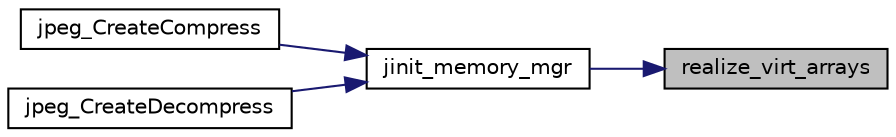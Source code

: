 digraph "realize_virt_arrays"
{
 // LATEX_PDF_SIZE
  bgcolor="transparent";
  edge [fontname="Helvetica",fontsize="10",labelfontname="Helvetica",labelfontsize="10"];
  node [fontname="Helvetica",fontsize="10",shape=record];
  rankdir="RL";
  Node120 [label="realize_virt_arrays",height=0.2,width=0.4,color="black", fillcolor="grey75", style="filled", fontcolor="black",tooltip=" "];
  Node120 -> Node121 [dir="back",color="midnightblue",fontsize="10",style="solid"];
  Node121 [label="jinit_memory_mgr",height=0.2,width=0.4,color="black",URL="$jmemmgr_8c.html#aab7ef31f834058db1d1f6b2ed3f46c85",tooltip=" "];
  Node121 -> Node122 [dir="back",color="midnightblue",fontsize="10",style="solid"];
  Node122 [label="jpeg_CreateCompress",height=0.2,width=0.4,color="black",URL="$jcapimin_8c.html#ae81c503d87df0231063541451050028b",tooltip=" "];
  Node121 -> Node123 [dir="back",color="midnightblue",fontsize="10",style="solid"];
  Node123 [label="jpeg_CreateDecompress",height=0.2,width=0.4,color="black",URL="$jdapimin_8c.html#a02b5c7eb58970a07cae85ffdcda9085d",tooltip=" "];
}
